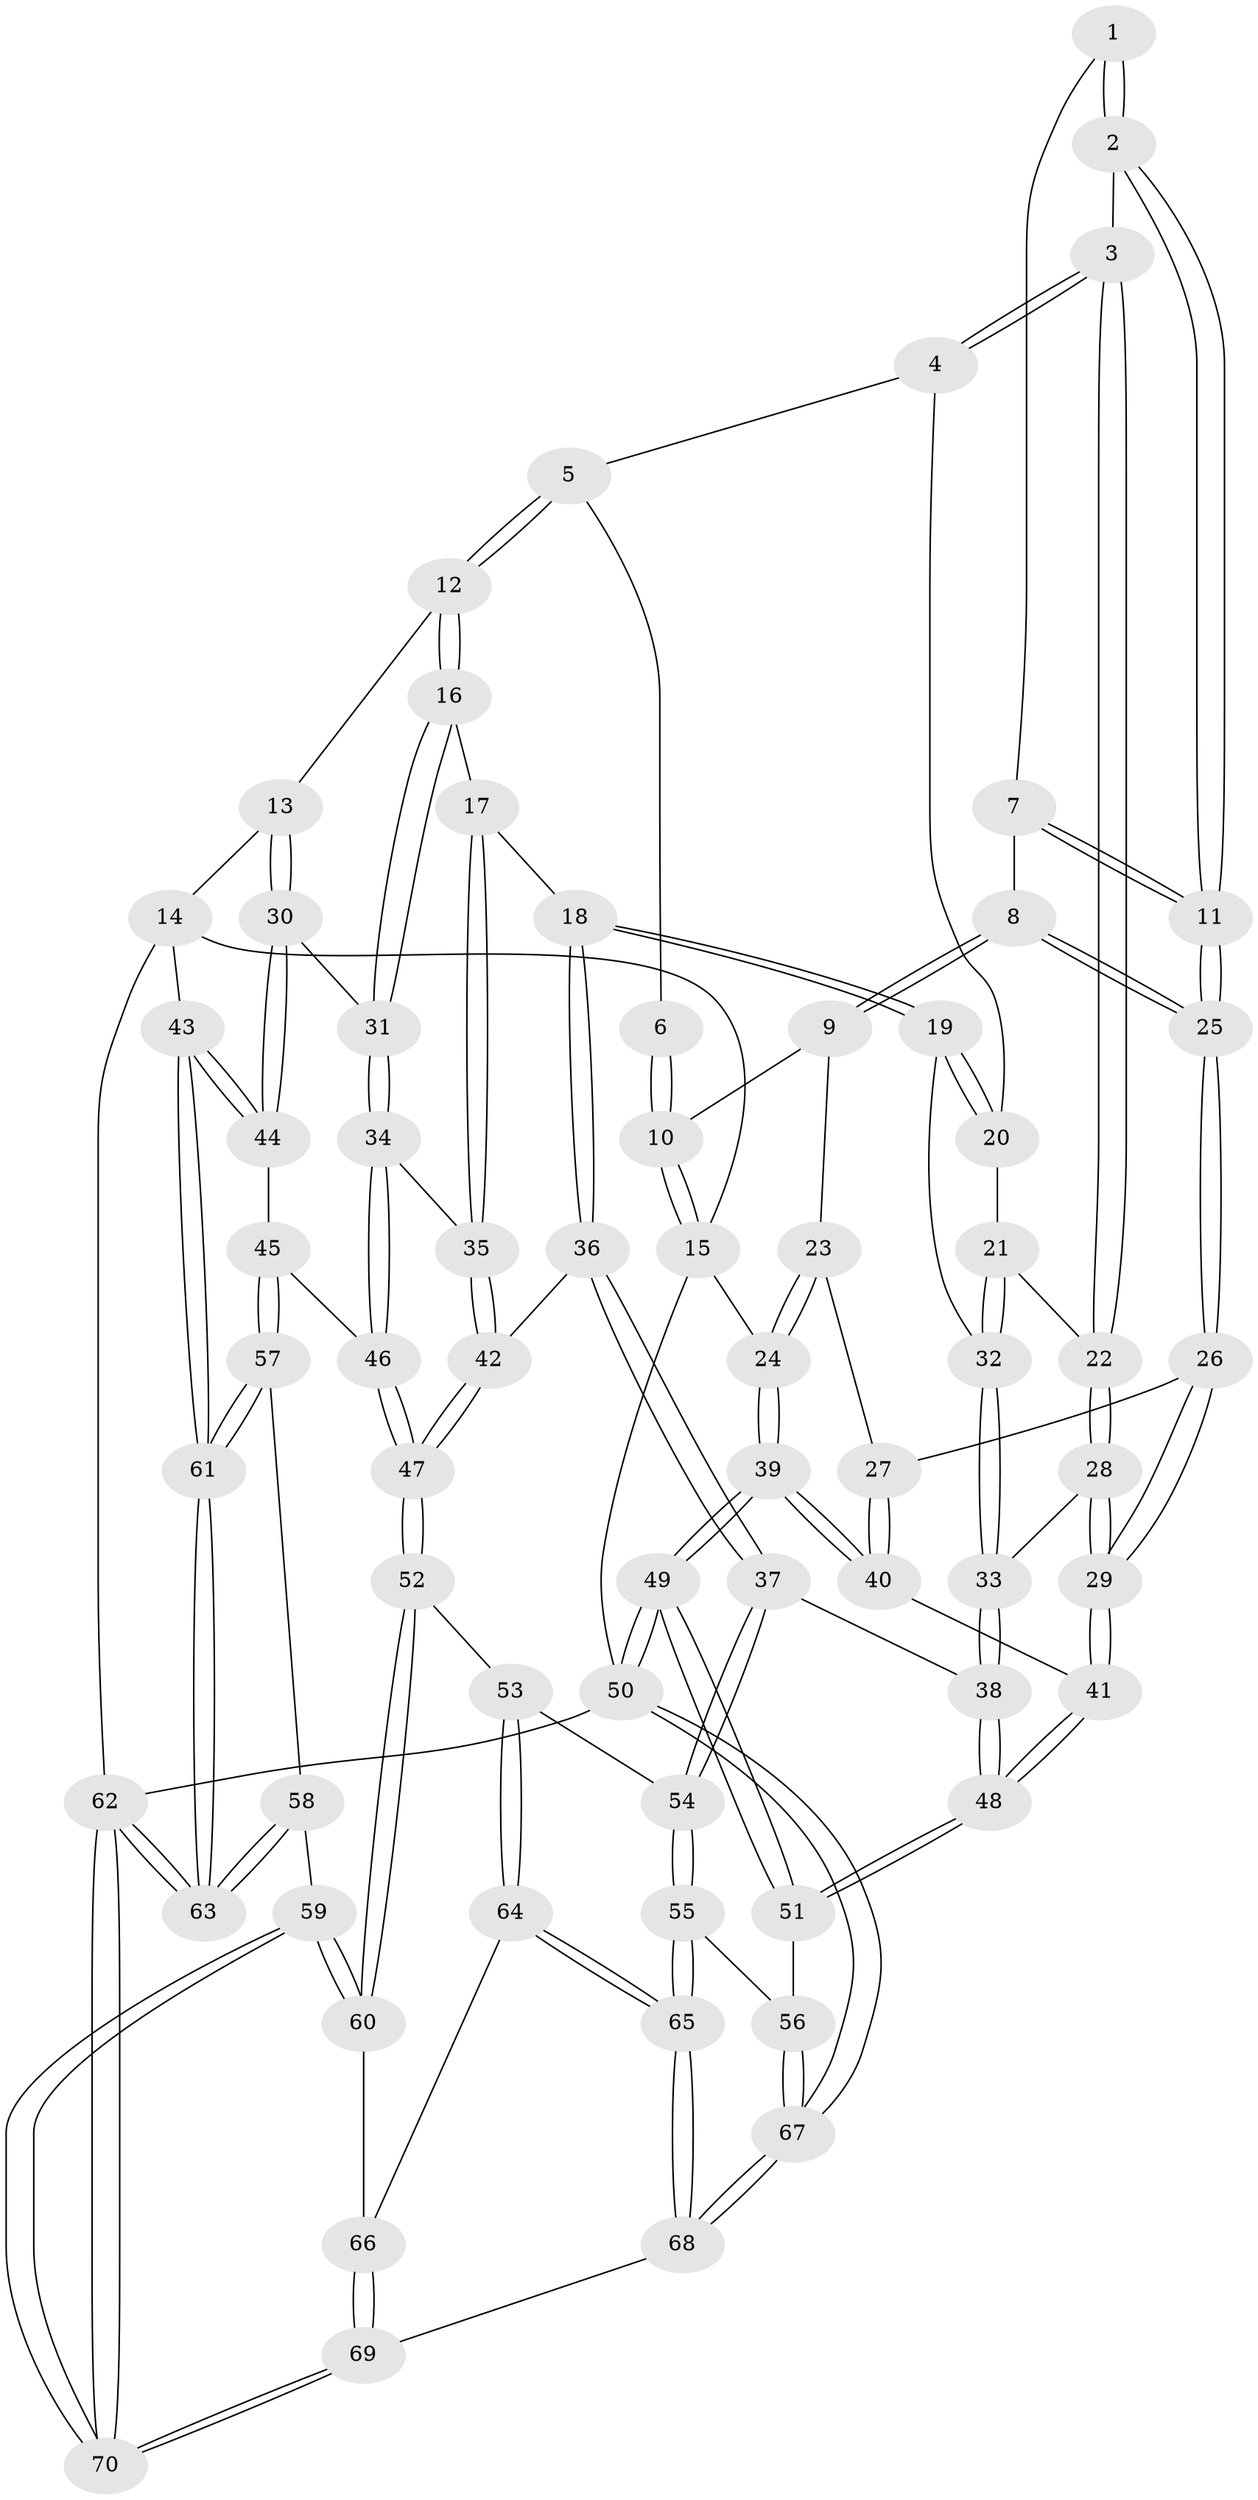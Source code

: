 // coarse degree distribution, {3: 0.72, 2: 0.08, 4: 0.12, 5: 0.04, 6: 0.04}
// Generated by graph-tools (version 1.1) at 2025/54/03/04/25 22:54:11]
// undirected, 70 vertices, 172 edges
graph export_dot {
  node [color=gray90,style=filled];
  1 [pos="+0.14605961289841077+0"];
  2 [pos="+0.2539459414279478+0.18455373631301153"];
  3 [pos="+0.28895101512052435+0.17489266371910733"];
  4 [pos="+0.37341661865151216+0.01838726314710439"];
  5 [pos="+0.38753073536026256+0"];
  6 [pos="+0.14134122003996832+0"];
  7 [pos="+0.16644911886454394+0.010868236285667096"];
  8 [pos="+0.17218798905469793+0.17494609788655552"];
  9 [pos="+0.08857280115730153+0.12605004651308435"];
  10 [pos="+0+0"];
  11 [pos="+0.2528842680146482+0.18506312768020422"];
  12 [pos="+0.8002410371851546+0"];
  13 [pos="+1+0"];
  14 [pos="+1+0"];
  15 [pos="+0+0"];
  16 [pos="+0.707635430717602+0.09812054584429572"];
  17 [pos="+0.5732350457155014+0.23618141084813218"];
  18 [pos="+0.5623182351217467+0.24362198391845377"];
  19 [pos="+0.5450699792572613+0.24369949739071928"];
  20 [pos="+0.4106058256282588+0.0817229492855048"];
  21 [pos="+0.3922239807527385+0.25359945078649127"];
  22 [pos="+0.3902950986913047+0.25320679548965064"];
  23 [pos="+0.05693115547439891+0.15648469048986632"];
  24 [pos="+0+0"];
  25 [pos="+0.20001834338622548+0.21329235361610965"];
  26 [pos="+0.18428353776963058+0.24840860988914082"];
  27 [pos="+0.006945428548014668+0.27443896084742253"];
  28 [pos="+0.24436441522286617+0.3759445701297842"];
  29 [pos="+0.22994721456980047+0.379288910715394"];
  30 [pos="+0.9004856591773359+0.3400362058862433"];
  31 [pos="+0.8336124007400076+0.34282016928175074"];
  32 [pos="+0.4523862275386735+0.2749261112286309"];
  33 [pos="+0.40896199034379555+0.3990900645612105"];
  34 [pos="+0.815181046225852+0.3673042900361696"];
  35 [pos="+0.7446835217950885+0.38937708214106853"];
  36 [pos="+0.5915842810540889+0.46796334971454606"];
  37 [pos="+0.5116550708603018+0.5247357993561569"];
  38 [pos="+0.4382941921258397+0.4806243845802107"];
  39 [pos="+0+0.3420066974654028"];
  40 [pos="+0+0.2788663171001797"];
  41 [pos="+0.2015481985241765+0.4437323355799045"];
  42 [pos="+0.6438410117594376+0.47568629673745344"];
  43 [pos="+1+0.4534645571905119"];
  44 [pos="+1+0.45335568320977365"];
  45 [pos="+0.8668508293736433+0.5833742495977791"];
  46 [pos="+0.8384889611583725+0.5764029973485619"];
  47 [pos="+0.7643999534981402+0.5983728581953168"];
  48 [pos="+0.16990312311416425+0.5675027509182804"];
  49 [pos="+0+0.5659229454809743"];
  50 [pos="+0+1"];
  51 [pos="+0.13320870645261731+0.6236177981350598"];
  52 [pos="+0.6845869602403025+0.7276871255530465"];
  53 [pos="+0.5121135114437853+0.655178591247059"];
  54 [pos="+0.5032470367399+0.6364490246149457"];
  55 [pos="+0.15548518696142682+0.6461324301209049"];
  56 [pos="+0.14483694096367078+0.6398792680945975"];
  57 [pos="+0.8995206140265708+0.656146865827055"];
  58 [pos="+0.9035681446492114+0.761645912079329"];
  59 [pos="+0.7719443287998432+0.8646850375824819"];
  60 [pos="+0.6898457398368122+0.7464259329668121"];
  61 [pos="+1+0.7400703816638565"];
  62 [pos="+1+1"];
  63 [pos="+1+0.8934819837112566"];
  64 [pos="+0.42737274440473333+0.8334066325675824"];
  65 [pos="+0.3453418200535975+0.8524001127368808"];
  66 [pos="+0.5046502414990354+0.8810340015304201"];
  67 [pos="+0.01647472657847474+1"];
  68 [pos="+0.24106998333228413+1"];
  69 [pos="+0.653274369835755+1"];
  70 [pos="+0.7902377317162759+1"];
  1 -- 2;
  1 -- 2;
  1 -- 7;
  2 -- 3;
  2 -- 11;
  2 -- 11;
  3 -- 4;
  3 -- 4;
  3 -- 22;
  3 -- 22;
  4 -- 5;
  4 -- 20;
  5 -- 6;
  5 -- 12;
  5 -- 12;
  6 -- 10;
  6 -- 10;
  7 -- 8;
  7 -- 11;
  7 -- 11;
  8 -- 9;
  8 -- 9;
  8 -- 25;
  8 -- 25;
  9 -- 10;
  9 -- 23;
  10 -- 15;
  10 -- 15;
  11 -- 25;
  11 -- 25;
  12 -- 13;
  12 -- 16;
  12 -- 16;
  13 -- 14;
  13 -- 30;
  13 -- 30;
  14 -- 15;
  14 -- 43;
  14 -- 62;
  15 -- 24;
  15 -- 50;
  16 -- 17;
  16 -- 31;
  16 -- 31;
  17 -- 18;
  17 -- 35;
  17 -- 35;
  18 -- 19;
  18 -- 19;
  18 -- 36;
  18 -- 36;
  19 -- 20;
  19 -- 20;
  19 -- 32;
  20 -- 21;
  21 -- 22;
  21 -- 32;
  21 -- 32;
  22 -- 28;
  22 -- 28;
  23 -- 24;
  23 -- 24;
  23 -- 27;
  24 -- 39;
  24 -- 39;
  25 -- 26;
  25 -- 26;
  26 -- 27;
  26 -- 29;
  26 -- 29;
  27 -- 40;
  27 -- 40;
  28 -- 29;
  28 -- 29;
  28 -- 33;
  29 -- 41;
  29 -- 41;
  30 -- 31;
  30 -- 44;
  30 -- 44;
  31 -- 34;
  31 -- 34;
  32 -- 33;
  32 -- 33;
  33 -- 38;
  33 -- 38;
  34 -- 35;
  34 -- 46;
  34 -- 46;
  35 -- 42;
  35 -- 42;
  36 -- 37;
  36 -- 37;
  36 -- 42;
  37 -- 38;
  37 -- 54;
  37 -- 54;
  38 -- 48;
  38 -- 48;
  39 -- 40;
  39 -- 40;
  39 -- 49;
  39 -- 49;
  40 -- 41;
  41 -- 48;
  41 -- 48;
  42 -- 47;
  42 -- 47;
  43 -- 44;
  43 -- 44;
  43 -- 61;
  43 -- 61;
  44 -- 45;
  45 -- 46;
  45 -- 57;
  45 -- 57;
  46 -- 47;
  46 -- 47;
  47 -- 52;
  47 -- 52;
  48 -- 51;
  48 -- 51;
  49 -- 50;
  49 -- 50;
  49 -- 51;
  49 -- 51;
  50 -- 67;
  50 -- 67;
  50 -- 62;
  51 -- 56;
  52 -- 53;
  52 -- 60;
  52 -- 60;
  53 -- 54;
  53 -- 64;
  53 -- 64;
  54 -- 55;
  54 -- 55;
  55 -- 56;
  55 -- 65;
  55 -- 65;
  56 -- 67;
  56 -- 67;
  57 -- 58;
  57 -- 61;
  57 -- 61;
  58 -- 59;
  58 -- 63;
  58 -- 63;
  59 -- 60;
  59 -- 60;
  59 -- 70;
  59 -- 70;
  60 -- 66;
  61 -- 63;
  61 -- 63;
  62 -- 63;
  62 -- 63;
  62 -- 70;
  62 -- 70;
  64 -- 65;
  64 -- 65;
  64 -- 66;
  65 -- 68;
  65 -- 68;
  66 -- 69;
  66 -- 69;
  67 -- 68;
  67 -- 68;
  68 -- 69;
  69 -- 70;
  69 -- 70;
}
